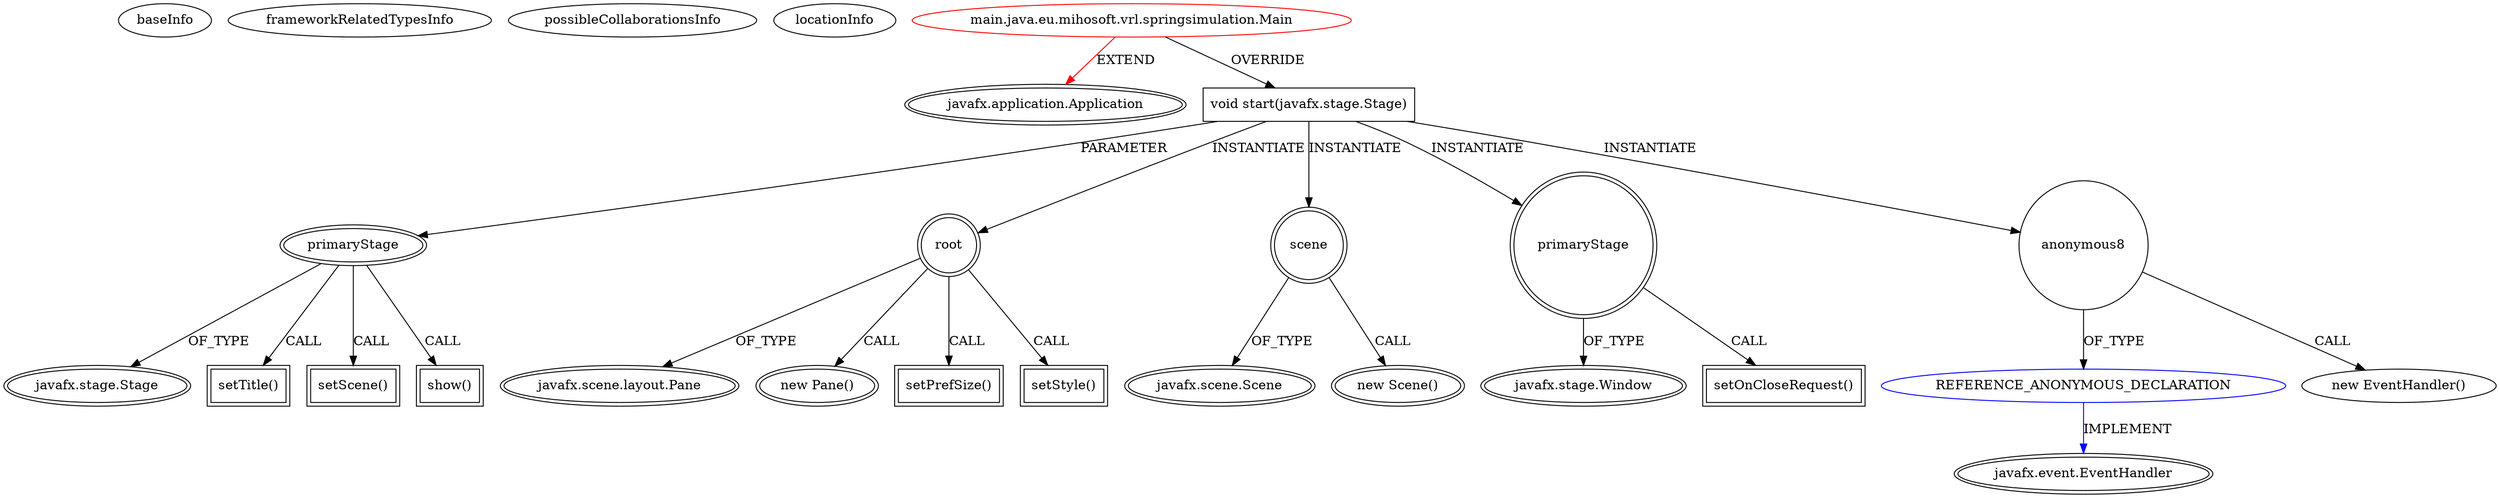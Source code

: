 digraph {
baseInfo[graphId=3633,category="extension_graph",isAnonymous=false,possibleRelation=true]
frameworkRelatedTypesInfo[0="javafx.application.Application"]
possibleCollaborationsInfo[0="3633~OVERRIDING_METHOD_DECLARATION-INSTANTIATION-~javafx.application.Application ~javafx.event.EventHandler ~false~true"]
locationInfo[projectName="miho-SpringSimulator",filePath="/miho-SpringSimulator/SpringSimulator-master/SpringSimulator/src/main/java/eu/mihosoft/vrl/springsimulation/Main.java",contextSignature="Main",graphId="3633"]
0[label="main.java.eu.mihosoft.vrl.springsimulation.Main",vertexType="ROOT_CLIENT_CLASS_DECLARATION",isFrameworkType=false,color=red]
1[label="javafx.application.Application",vertexType="FRAMEWORK_CLASS_TYPE",isFrameworkType=true,peripheries=2]
2[label="void start(javafx.stage.Stage)",vertexType="OVERRIDING_METHOD_DECLARATION",isFrameworkType=false,shape=box]
3[label="primaryStage",vertexType="PARAMETER_DECLARATION",isFrameworkType=true,peripheries=2]
4[label="javafx.stage.Stage",vertexType="FRAMEWORK_CLASS_TYPE",isFrameworkType=true,peripheries=2]
6[label="root",vertexType="VARIABLE_EXPRESION",isFrameworkType=true,peripheries=2,shape=circle]
7[label="javafx.scene.layout.Pane",vertexType="FRAMEWORK_CLASS_TYPE",isFrameworkType=true,peripheries=2]
5[label="new Pane()",vertexType="CONSTRUCTOR_CALL",isFrameworkType=true,peripheries=2]
9[label="setPrefSize()",vertexType="INSIDE_CALL",isFrameworkType=true,peripheries=2,shape=box]
11[label="setStyle()",vertexType="INSIDE_CALL",isFrameworkType=true,peripheries=2,shape=box]
13[label="scene",vertexType="VARIABLE_EXPRESION",isFrameworkType=true,peripheries=2,shape=circle]
14[label="javafx.scene.Scene",vertexType="FRAMEWORK_CLASS_TYPE",isFrameworkType=true,peripheries=2]
12[label="new Scene()",vertexType="CONSTRUCTOR_CALL",isFrameworkType=true,peripheries=2]
16[label="setTitle()",vertexType="INSIDE_CALL",isFrameworkType=true,peripheries=2,shape=box]
18[label="setScene()",vertexType="INSIDE_CALL",isFrameworkType=true,peripheries=2,shape=box]
20[label="show()",vertexType="INSIDE_CALL",isFrameworkType=true,peripheries=2,shape=box]
21[label="primaryStage",vertexType="VARIABLE_EXPRESION",isFrameworkType=true,peripheries=2,shape=circle]
23[label="javafx.stage.Window",vertexType="FRAMEWORK_CLASS_TYPE",isFrameworkType=true,peripheries=2]
22[label="setOnCloseRequest()",vertexType="INSIDE_CALL",isFrameworkType=true,peripheries=2,shape=box]
25[label="anonymous8",vertexType="VARIABLE_EXPRESION",isFrameworkType=false,shape=circle]
26[label="REFERENCE_ANONYMOUS_DECLARATION",vertexType="REFERENCE_ANONYMOUS_DECLARATION",isFrameworkType=false,color=blue]
27[label="javafx.event.EventHandler",vertexType="FRAMEWORK_INTERFACE_TYPE",isFrameworkType=true,peripheries=2]
24[label="new EventHandler()",vertexType="CONSTRUCTOR_CALL",isFrameworkType=false]
0->1[label="EXTEND",color=red]
0->2[label="OVERRIDE"]
3->4[label="OF_TYPE"]
2->3[label="PARAMETER"]
2->6[label="INSTANTIATE"]
6->7[label="OF_TYPE"]
6->5[label="CALL"]
6->9[label="CALL"]
6->11[label="CALL"]
2->13[label="INSTANTIATE"]
13->14[label="OF_TYPE"]
13->12[label="CALL"]
3->16[label="CALL"]
3->18[label="CALL"]
3->20[label="CALL"]
2->21[label="INSTANTIATE"]
21->23[label="OF_TYPE"]
21->22[label="CALL"]
2->25[label="INSTANTIATE"]
26->27[label="IMPLEMENT",color=blue]
25->26[label="OF_TYPE"]
25->24[label="CALL"]
}
